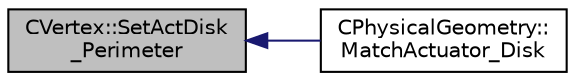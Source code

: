 digraph "CVertex::SetActDisk_Perimeter"
{
  edge [fontname="Helvetica",fontsize="10",labelfontname="Helvetica",labelfontsize="10"];
  node [fontname="Helvetica",fontsize="10",shape=record];
  rankdir="LR";
  Node911 [label="CVertex::SetActDisk\l_Perimeter",height=0.2,width=0.4,color="black", fillcolor="grey75", style="filled", fontcolor="black"];
  Node911 -> Node912 [dir="back",color="midnightblue",fontsize="10",style="solid",fontname="Helvetica"];
  Node912 [label="CPhysicalGeometry::\lMatchActuator_Disk",height=0.2,width=0.4,color="black", fillcolor="white", style="filled",URL="$class_c_physical_geometry.html#ac89d094c4269089c98f8be088b77121a",tooltip="Mach the near field boundary condition. "];
}
